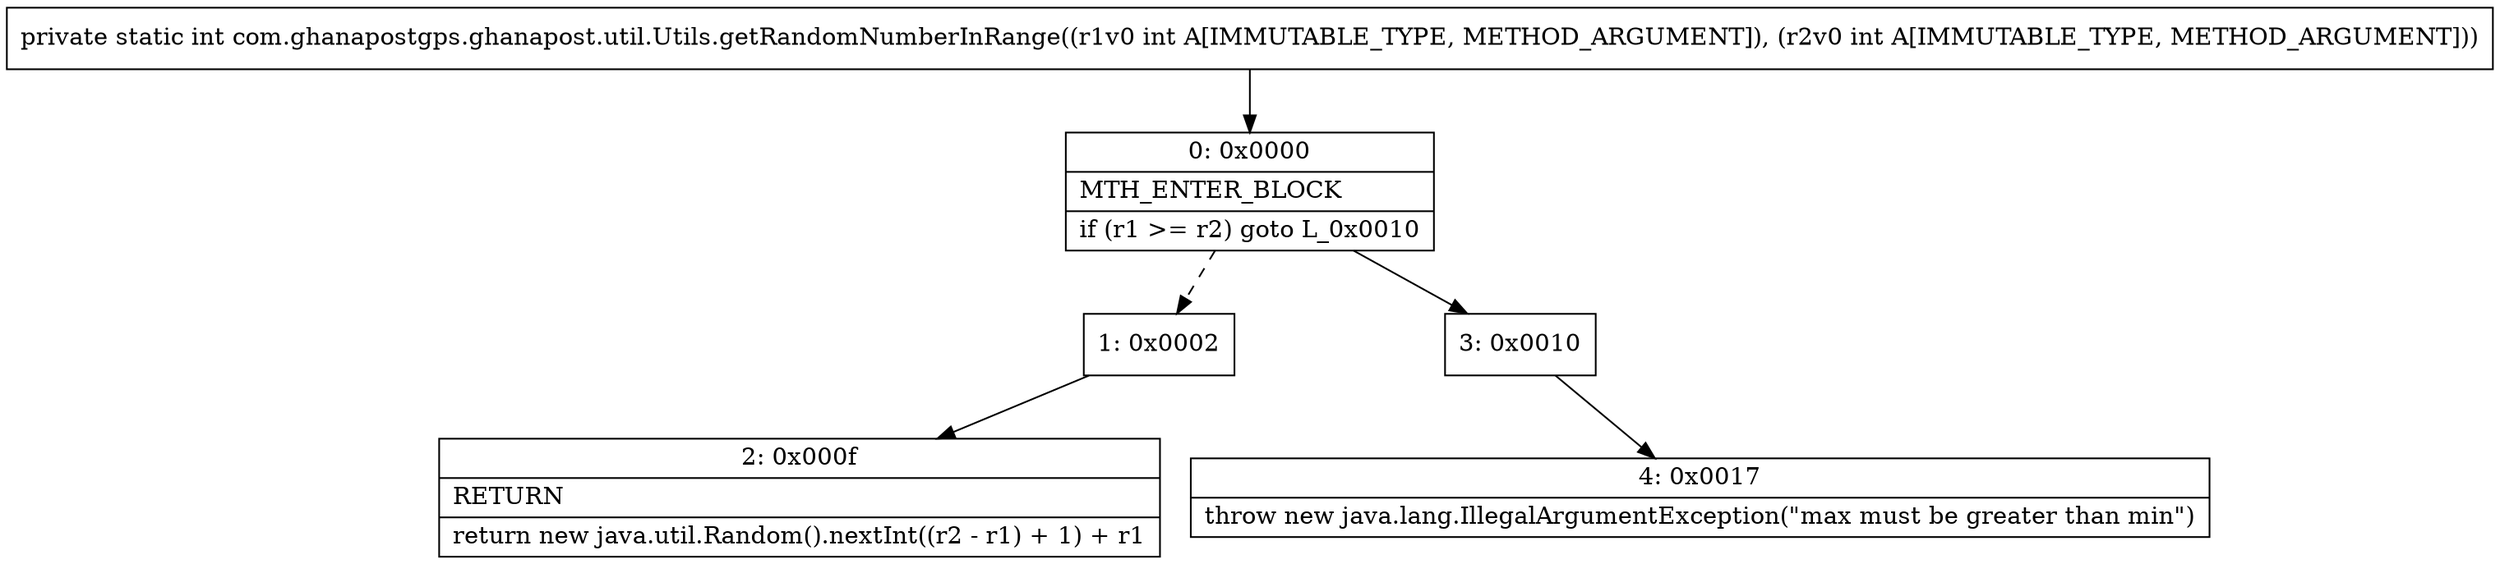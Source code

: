 digraph "CFG forcom.ghanapostgps.ghanapost.util.Utils.getRandomNumberInRange(II)I" {
Node_0 [shape=record,label="{0\:\ 0x0000|MTH_ENTER_BLOCK\l|if (r1 \>= r2) goto L_0x0010\l}"];
Node_1 [shape=record,label="{1\:\ 0x0002}"];
Node_2 [shape=record,label="{2\:\ 0x000f|RETURN\l|return new java.util.Random().nextInt((r2 \- r1) + 1) + r1\l}"];
Node_3 [shape=record,label="{3\:\ 0x0010}"];
Node_4 [shape=record,label="{4\:\ 0x0017|throw new java.lang.IllegalArgumentException(\"max must be greater than min\")\l}"];
MethodNode[shape=record,label="{private static int com.ghanapostgps.ghanapost.util.Utils.getRandomNumberInRange((r1v0 int A[IMMUTABLE_TYPE, METHOD_ARGUMENT]), (r2v0 int A[IMMUTABLE_TYPE, METHOD_ARGUMENT])) }"];
MethodNode -> Node_0;
Node_0 -> Node_1[style=dashed];
Node_0 -> Node_3;
Node_1 -> Node_2;
Node_3 -> Node_4;
}

